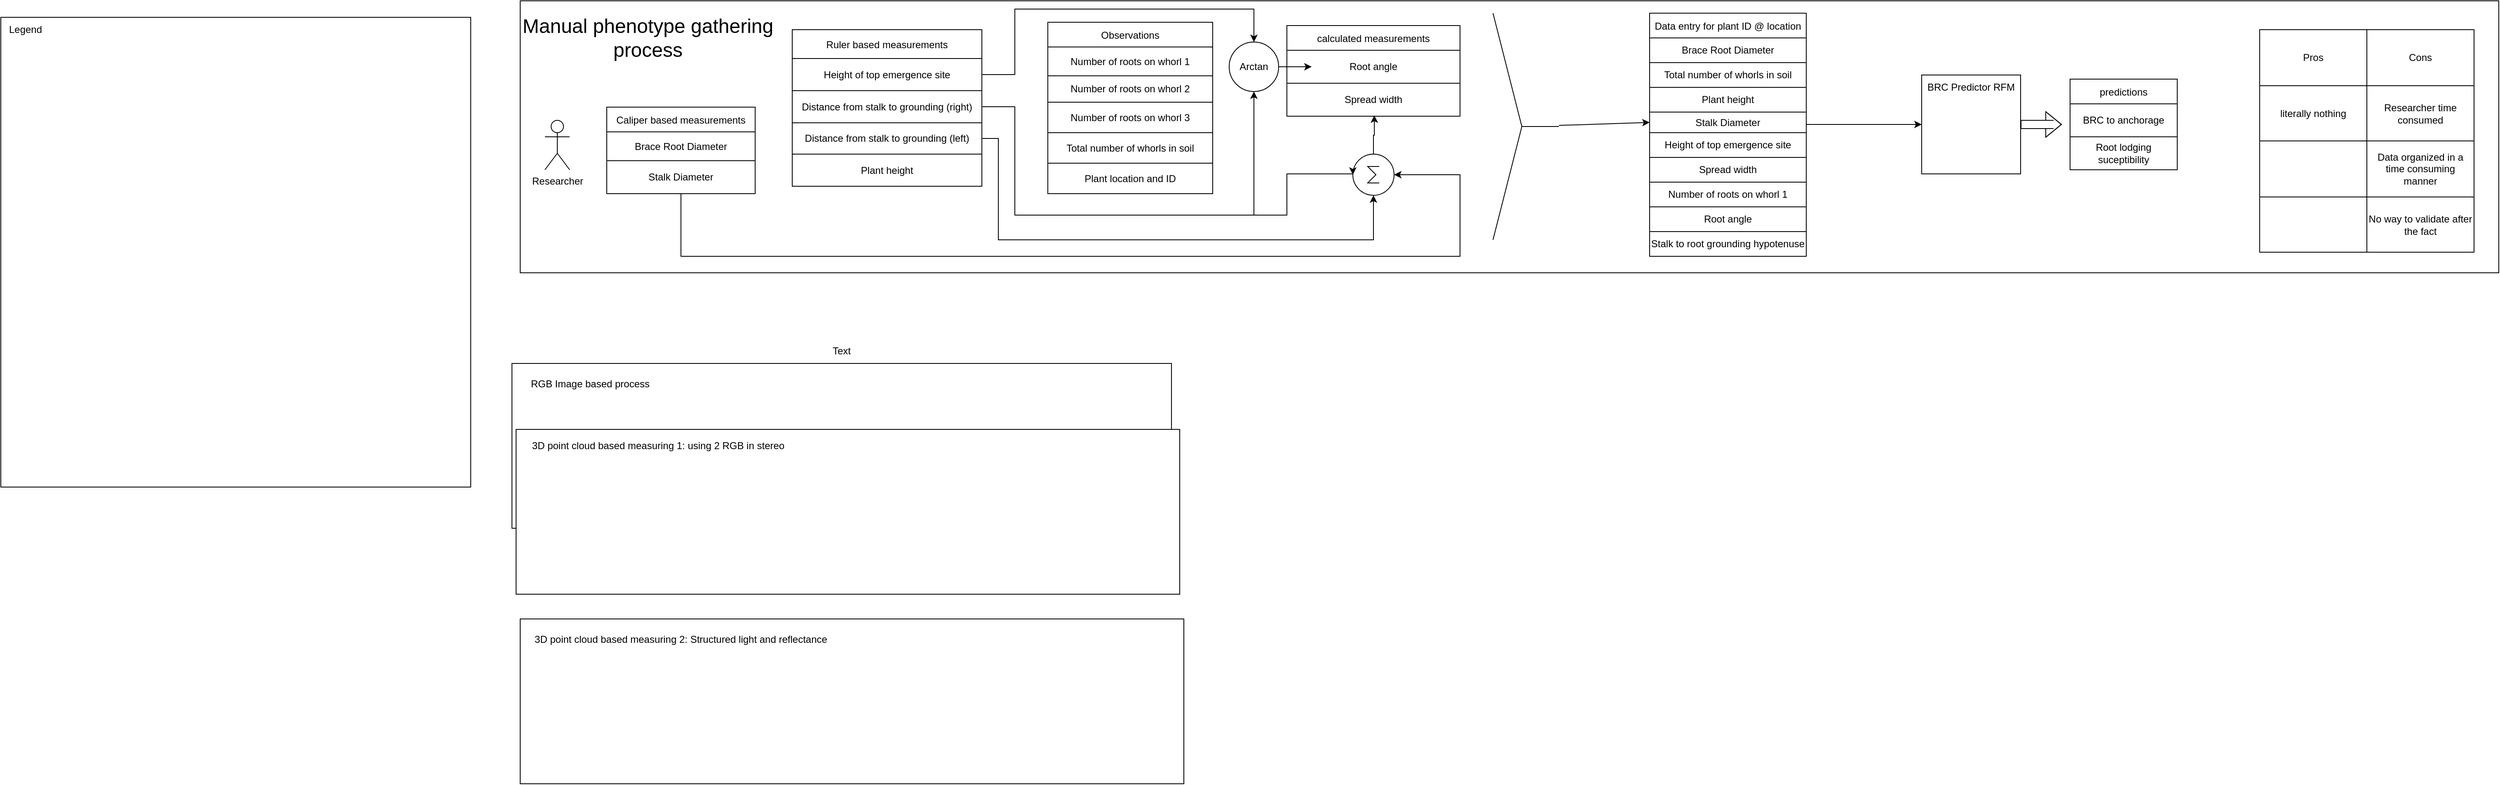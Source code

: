 <mxfile version="24.0.6" type="github">
  <diagram name="Page-1" id="mvfnpwllDPE0gOT_B_QV">
    <mxGraphModel dx="2088" dy="1761" grid="1" gridSize="10" guides="1" tooltips="1" connect="1" arrows="1" fold="1" page="1" pageScale="1" pageWidth="850" pageHeight="1100" math="0" shadow="0">
      <root>
        <mxCell id="0" />
        <mxCell id="1" parent="0" />
        <mxCell id="cMcd-og04TJ2gGtLo35--2" value="" style="rounded=0;whiteSpace=wrap;html=1;" vertex="1" parent="1">
          <mxGeometry x="30" y="-10" width="2400" height="330" as="geometry" />
        </mxCell>
        <mxCell id="cMcd-og04TJ2gGtLo35--3" value="Text" style="text;html=1;align=center;verticalAlign=middle;whiteSpace=wrap;rounded=0;" vertex="1" parent="1">
          <mxGeometry x="390" y="400" width="60" height="30" as="geometry" />
        </mxCell>
        <mxCell id="cMcd-og04TJ2gGtLo35--4" value="&lt;font style=&quot;font-size: 24px;&quot;&gt;Manual phenotype gathering process&lt;/font&gt;" style="text;html=1;align=center;verticalAlign=middle;whiteSpace=wrap;rounded=0;" vertex="1" parent="1">
          <mxGeometry x="30" y="20" width="310" height="30" as="geometry" />
        </mxCell>
        <mxCell id="cMcd-og04TJ2gGtLo35--5" value="" style="rounded=0;whiteSpace=wrap;html=1;" vertex="1" parent="1">
          <mxGeometry x="20" y="430" width="800" height="200" as="geometry" />
        </mxCell>
        <mxCell id="cMcd-og04TJ2gGtLo35--6" value="RGB Image based process" style="text;html=1;align=center;verticalAlign=middle;whiteSpace=wrap;rounded=0;" vertex="1" parent="1">
          <mxGeometry x="20" y="440" width="190" height="30" as="geometry" />
        </mxCell>
        <mxCell id="cMcd-og04TJ2gGtLo35--7" value="" style="rounded=0;whiteSpace=wrap;html=1;" vertex="1" parent="1">
          <mxGeometry x="25" y="510" width="805" height="200" as="geometry" />
        </mxCell>
        <mxCell id="cMcd-og04TJ2gGtLo35--8" value="3D point cloud based measuring 1: using 2 RGB in stereo " style="text;html=1;align=center;verticalAlign=middle;whiteSpace=wrap;rounded=0;" vertex="1" parent="1">
          <mxGeometry x="25" y="510" width="345" height="40" as="geometry" />
        </mxCell>
        <mxCell id="cMcd-og04TJ2gGtLo35--9" value="" style="rounded=0;whiteSpace=wrap;html=1;" vertex="1" parent="1">
          <mxGeometry x="30" y="740" width="805" height="200" as="geometry" />
        </mxCell>
        <mxCell id="cMcd-og04TJ2gGtLo35--10" value="" style="whiteSpace=wrap;html=1;aspect=fixed;" vertex="1" parent="1">
          <mxGeometry x="-600" y="10" width="570" height="570" as="geometry" />
        </mxCell>
        <mxCell id="cMcd-og04TJ2gGtLo35--11" value="Legend" style="text;html=1;align=center;verticalAlign=middle;whiteSpace=wrap;rounded=0;" vertex="1" parent="1">
          <mxGeometry x="-600" y="10" width="60" height="30" as="geometry" />
        </mxCell>
        <mxCell id="cMcd-og04TJ2gGtLo35--12" value="3D point cloud based measuring 2: Structured light and &lt;span&gt;&lt;span data-dobid=&quot;hdw&quot;&gt;reflectance&lt;/span&gt;&lt;/span&gt;" style="text;html=1;align=center;verticalAlign=middle;whiteSpace=wrap;rounded=0;" vertex="1" parent="1">
          <mxGeometry x="40" y="750" width="370" height="30" as="geometry" />
        </mxCell>
        <mxCell id="cMcd-og04TJ2gGtLo35--13" value="Researcher" style="shape=umlActor;verticalLabelPosition=bottom;verticalAlign=top;html=1;outlineConnect=0;" vertex="1" parent="1">
          <mxGeometry x="60" y="135" width="30" height="60" as="geometry" />
        </mxCell>
        <mxCell id="cMcd-og04TJ2gGtLo35--104" value="" style="edgeStyle=orthogonalEdgeStyle;rounded=0;orthogonalLoop=1;jettySize=auto;html=1;entryX=1;entryY=0.5;entryDx=0;entryDy=0;entryPerimeter=0;" edge="1" parent="1" source="cMcd-og04TJ2gGtLo35--67" target="cMcd-og04TJ2gGtLo35--101">
          <mxGeometry relative="1" as="geometry">
            <mxPoint x="395" y="172.5" as="targetPoint" />
            <Array as="points">
              <mxPoint x="225" y="300" />
              <mxPoint x="1170" y="300" />
              <mxPoint x="1170" y="201" />
            </Array>
          </mxGeometry>
        </mxCell>
        <mxCell id="cMcd-og04TJ2gGtLo35--67" value="Caliper based measurements" style="shape=table;startSize=30;container=1;collapsible=0;childLayout=tableLayout;" vertex="1" parent="1">
          <mxGeometry x="135" y="119" width="180" height="105" as="geometry" />
        </mxCell>
        <mxCell id="cMcd-og04TJ2gGtLo35--68" value="" style="shape=tableRow;horizontal=0;startSize=0;swimlaneHead=0;swimlaneBody=0;strokeColor=inherit;top=0;left=0;bottom=0;right=0;collapsible=0;dropTarget=0;fillColor=none;points=[[0,0.5],[1,0.5]];portConstraint=eastwest;" vertex="1" parent="cMcd-og04TJ2gGtLo35--67">
          <mxGeometry y="30" width="180" height="35" as="geometry" />
        </mxCell>
        <mxCell id="cMcd-og04TJ2gGtLo35--69" value="Brace Root Diameter" style="shape=partialRectangle;html=1;whiteSpace=wrap;connectable=0;strokeColor=inherit;overflow=hidden;fillColor=none;top=0;left=0;bottom=0;right=0;pointerEvents=1;" vertex="1" parent="cMcd-og04TJ2gGtLo35--68">
          <mxGeometry width="180" height="35" as="geometry">
            <mxRectangle width="180" height="35" as="alternateBounds" />
          </mxGeometry>
        </mxCell>
        <mxCell id="cMcd-og04TJ2gGtLo35--70" value="" style="shape=tableRow;horizontal=0;startSize=0;swimlaneHead=0;swimlaneBody=0;strokeColor=inherit;top=0;left=0;bottom=0;right=0;collapsible=0;dropTarget=0;fillColor=none;points=[[0,0.5],[1,0.5]];portConstraint=eastwest;" vertex="1" parent="cMcd-og04TJ2gGtLo35--67">
          <mxGeometry y="65" width="180" height="40" as="geometry" />
        </mxCell>
        <mxCell id="cMcd-og04TJ2gGtLo35--71" value="Stalk Diameter" style="shape=partialRectangle;html=1;whiteSpace=wrap;connectable=0;strokeColor=inherit;overflow=hidden;fillColor=none;top=0;left=0;bottom=0;right=0;pointerEvents=1;" vertex="1" parent="cMcd-og04TJ2gGtLo35--70">
          <mxGeometry width="180" height="40" as="geometry">
            <mxRectangle width="180" height="40" as="alternateBounds" />
          </mxGeometry>
        </mxCell>
        <mxCell id="cMcd-og04TJ2gGtLo35--72" value="Ruler based measurements" style="shape=table;startSize=35;container=1;collapsible=0;childLayout=tableLayout;" vertex="1" parent="1">
          <mxGeometry x="360" y="25" width="230" height="190" as="geometry" />
        </mxCell>
        <mxCell id="cMcd-og04TJ2gGtLo35--73" value="" style="shape=tableRow;horizontal=0;startSize=0;swimlaneHead=0;swimlaneBody=0;strokeColor=inherit;top=0;left=0;bottom=0;right=0;collapsible=0;dropTarget=0;fillColor=none;points=[[0,0.5],[1,0.5]];portConstraint=eastwest;" vertex="1" parent="cMcd-og04TJ2gGtLo35--72">
          <mxGeometry y="35" width="230" height="39" as="geometry" />
        </mxCell>
        <mxCell id="cMcd-og04TJ2gGtLo35--74" value="Height of top emergence site" style="shape=partialRectangle;html=1;whiteSpace=wrap;connectable=0;strokeColor=inherit;overflow=hidden;fillColor=none;top=0;left=0;bottom=0;right=0;pointerEvents=1;" vertex="1" parent="cMcd-og04TJ2gGtLo35--73">
          <mxGeometry width="230" height="39" as="geometry">
            <mxRectangle width="230" height="39" as="alternateBounds" />
          </mxGeometry>
        </mxCell>
        <mxCell id="cMcd-og04TJ2gGtLo35--75" value="" style="shape=tableRow;horizontal=0;startSize=0;swimlaneHead=0;swimlaneBody=0;strokeColor=inherit;top=0;left=0;bottom=0;right=0;collapsible=0;dropTarget=0;fillColor=none;points=[[0,0.5],[1,0.5]];portConstraint=eastwest;" vertex="1" parent="cMcd-og04TJ2gGtLo35--72">
          <mxGeometry y="74" width="230" height="39" as="geometry" />
        </mxCell>
        <mxCell id="cMcd-og04TJ2gGtLo35--76" value="&lt;div&gt;Distance from stalk to grounding (right)&lt;/div&gt;" style="shape=partialRectangle;html=1;whiteSpace=wrap;connectable=0;strokeColor=inherit;overflow=hidden;fillColor=none;top=0;left=0;bottom=0;right=0;pointerEvents=1;" vertex="1" parent="cMcd-og04TJ2gGtLo35--75">
          <mxGeometry width="230" height="39" as="geometry">
            <mxRectangle width="230" height="39" as="alternateBounds" />
          </mxGeometry>
        </mxCell>
        <mxCell id="cMcd-og04TJ2gGtLo35--77" value="" style="shape=tableRow;horizontal=0;startSize=0;swimlaneHead=0;swimlaneBody=0;strokeColor=inherit;top=0;left=0;bottom=0;right=0;collapsible=0;dropTarget=0;fillColor=none;points=[[0,0.5],[1,0.5]];portConstraint=eastwest;" vertex="1" parent="cMcd-og04TJ2gGtLo35--72">
          <mxGeometry y="113" width="230" height="38" as="geometry" />
        </mxCell>
        <mxCell id="cMcd-og04TJ2gGtLo35--78" value="Distance from stalk to grounding (left)" style="shape=partialRectangle;html=1;whiteSpace=wrap;connectable=0;strokeColor=inherit;overflow=hidden;fillColor=none;top=0;left=0;bottom=0;right=0;pointerEvents=1;" vertex="1" parent="cMcd-og04TJ2gGtLo35--77">
          <mxGeometry width="230" height="38" as="geometry">
            <mxRectangle width="230" height="38" as="alternateBounds" />
          </mxGeometry>
        </mxCell>
        <mxCell id="cMcd-og04TJ2gGtLo35--79" value="" style="shape=tableRow;horizontal=0;startSize=0;swimlaneHead=0;swimlaneBody=0;strokeColor=inherit;top=0;left=0;bottom=0;right=0;collapsible=0;dropTarget=0;fillColor=none;points=[[0,0.5],[1,0.5]];portConstraint=eastwest;" vertex="1" parent="cMcd-og04TJ2gGtLo35--72">
          <mxGeometry y="151" width="230" height="39" as="geometry" />
        </mxCell>
        <mxCell id="cMcd-og04TJ2gGtLo35--80" value="Plant height" style="shape=partialRectangle;html=1;whiteSpace=wrap;connectable=0;strokeColor=inherit;overflow=hidden;fillColor=none;top=0;left=0;bottom=0;right=0;pointerEvents=1;" vertex="1" parent="cMcd-og04TJ2gGtLo35--79">
          <mxGeometry width="230" height="39" as="geometry">
            <mxRectangle width="230" height="39" as="alternateBounds" />
          </mxGeometry>
        </mxCell>
        <mxCell id="cMcd-og04TJ2gGtLo35--81" value="Observations" style="shape=table;startSize=30;container=1;collapsible=0;childLayout=tableLayout;" vertex="1" parent="1">
          <mxGeometry x="670" y="16" width="200" height="208" as="geometry" />
        </mxCell>
        <mxCell id="cMcd-og04TJ2gGtLo35--82" value="" style="shape=tableRow;horizontal=0;startSize=0;swimlaneHead=0;swimlaneBody=0;strokeColor=inherit;top=0;left=0;bottom=0;right=0;collapsible=0;dropTarget=0;fillColor=none;points=[[0,0.5],[1,0.5]];portConstraint=eastwest;" vertex="1" parent="cMcd-og04TJ2gGtLo35--81">
          <mxGeometry y="30" width="200" height="35" as="geometry" />
        </mxCell>
        <mxCell id="cMcd-og04TJ2gGtLo35--83" value="Number of roots on whorl 1" style="shape=partialRectangle;html=1;whiteSpace=wrap;connectable=0;strokeColor=inherit;overflow=hidden;fillColor=none;top=0;left=0;bottom=0;right=0;pointerEvents=1;" vertex="1" parent="cMcd-og04TJ2gGtLo35--82">
          <mxGeometry width="200" height="35" as="geometry">
            <mxRectangle width="200" height="35" as="alternateBounds" />
          </mxGeometry>
        </mxCell>
        <mxCell id="cMcd-og04TJ2gGtLo35--84" value="" style="shape=tableRow;horizontal=0;startSize=0;swimlaneHead=0;swimlaneBody=0;strokeColor=inherit;top=0;left=0;bottom=0;right=0;collapsible=0;dropTarget=0;fillColor=none;points=[[0,0.5],[1,0.5]];portConstraint=eastwest;" vertex="1" parent="cMcd-og04TJ2gGtLo35--81">
          <mxGeometry y="65" width="200" height="32" as="geometry" />
        </mxCell>
        <mxCell id="cMcd-og04TJ2gGtLo35--85" value="Number of roots on whorl 2" style="shape=partialRectangle;html=1;whiteSpace=wrap;connectable=0;strokeColor=inherit;overflow=hidden;fillColor=none;top=0;left=0;bottom=0;right=0;pointerEvents=1;" vertex="1" parent="cMcd-og04TJ2gGtLo35--84">
          <mxGeometry width="200" height="32" as="geometry">
            <mxRectangle width="200" height="32" as="alternateBounds" />
          </mxGeometry>
        </mxCell>
        <mxCell id="cMcd-og04TJ2gGtLo35--86" value="" style="shape=tableRow;horizontal=0;startSize=0;swimlaneHead=0;swimlaneBody=0;strokeColor=inherit;top=0;left=0;bottom=0;right=0;collapsible=0;dropTarget=0;fillColor=none;points=[[0,0.5],[1,0.5]];portConstraint=eastwest;" vertex="1" parent="cMcd-og04TJ2gGtLo35--81">
          <mxGeometry y="97" width="200" height="37" as="geometry" />
        </mxCell>
        <mxCell id="cMcd-og04TJ2gGtLo35--87" value="Number of roots on whorl 3" style="shape=partialRectangle;html=1;whiteSpace=wrap;connectable=0;strokeColor=inherit;overflow=hidden;fillColor=none;top=0;left=0;bottom=0;right=0;pointerEvents=1;" vertex="1" parent="cMcd-og04TJ2gGtLo35--86">
          <mxGeometry width="200" height="37" as="geometry">
            <mxRectangle width="200" height="37" as="alternateBounds" />
          </mxGeometry>
        </mxCell>
        <mxCell id="cMcd-og04TJ2gGtLo35--102" value="" style="shape=singleArrow;whiteSpace=wrap;html=1;arrowWidth=0.4;arrowSize=0.4;startSize=30;" vertex="1" parent="cMcd-og04TJ2gGtLo35--86">
          <mxGeometry x="200" width="NaN" height="37" as="geometry">
            <mxRectangle width="NaN" height="37" as="alternateBounds" />
          </mxGeometry>
        </mxCell>
        <mxCell id="cMcd-og04TJ2gGtLo35--91" style="shape=tableRow;horizontal=0;startSize=0;swimlaneHead=0;swimlaneBody=0;strokeColor=inherit;top=0;left=0;bottom=0;right=0;collapsible=0;dropTarget=0;fillColor=none;points=[[0,0.5],[1,0.5]];portConstraint=eastwest;" vertex="1" parent="cMcd-og04TJ2gGtLo35--81">
          <mxGeometry y="134" width="200" height="37" as="geometry" />
        </mxCell>
        <mxCell id="cMcd-og04TJ2gGtLo35--92" value="Total number of whorls in soil" style="shape=partialRectangle;html=1;whiteSpace=wrap;connectable=0;strokeColor=inherit;overflow=hidden;fillColor=none;top=0;left=0;bottom=0;right=0;pointerEvents=1;" vertex="1" parent="cMcd-og04TJ2gGtLo35--91">
          <mxGeometry width="200" height="37" as="geometry">
            <mxRectangle width="200" height="37" as="alternateBounds" />
          </mxGeometry>
        </mxCell>
        <mxCell id="cMcd-og04TJ2gGtLo35--98" style="shape=tableRow;horizontal=0;startSize=0;swimlaneHead=0;swimlaneBody=0;strokeColor=inherit;top=0;left=0;bottom=0;right=0;collapsible=0;dropTarget=0;fillColor=none;points=[[0,0.5],[1,0.5]];portConstraint=eastwest;" vertex="1" parent="cMcd-og04TJ2gGtLo35--81">
          <mxGeometry y="171" width="200" height="37" as="geometry" />
        </mxCell>
        <mxCell id="cMcd-og04TJ2gGtLo35--99" value="Plant location and ID" style="shape=partialRectangle;html=1;whiteSpace=wrap;connectable=0;strokeColor=inherit;overflow=hidden;fillColor=none;top=0;left=0;bottom=0;right=0;pointerEvents=1;" vertex="1" parent="cMcd-og04TJ2gGtLo35--98">
          <mxGeometry width="200" height="37" as="geometry">
            <mxRectangle width="200" height="37" as="alternateBounds" />
          </mxGeometry>
        </mxCell>
        <mxCell id="cMcd-og04TJ2gGtLo35--93" value="calculated measurements" style="shape=table;startSize=30;container=1;collapsible=0;childLayout=tableLayout;" vertex="1" parent="1">
          <mxGeometry x="960" y="20" width="210" height="110" as="geometry" />
        </mxCell>
        <mxCell id="cMcd-og04TJ2gGtLo35--94" value="" style="shape=tableRow;horizontal=0;startSize=0;swimlaneHead=0;swimlaneBody=0;strokeColor=inherit;top=0;left=0;bottom=0;right=0;collapsible=0;dropTarget=0;fillColor=none;points=[[0,0.5],[1,0.5]];portConstraint=eastwest;" vertex="1" parent="cMcd-og04TJ2gGtLo35--93">
          <mxGeometry y="30" width="210" height="40" as="geometry" />
        </mxCell>
        <mxCell id="cMcd-og04TJ2gGtLo35--95" value="Root angle " style="shape=partialRectangle;html=1;whiteSpace=wrap;connectable=0;strokeColor=inherit;overflow=hidden;fillColor=none;top=0;left=0;bottom=0;right=0;pointerEvents=1;" vertex="1" parent="cMcd-og04TJ2gGtLo35--94">
          <mxGeometry width="210" height="40" as="geometry">
            <mxRectangle width="210" height="40" as="alternateBounds" />
          </mxGeometry>
        </mxCell>
        <mxCell id="cMcd-og04TJ2gGtLo35--96" value="" style="shape=tableRow;horizontal=0;startSize=0;swimlaneHead=0;swimlaneBody=0;strokeColor=inherit;top=0;left=0;bottom=0;right=0;collapsible=0;dropTarget=0;fillColor=none;points=[[0,0.5],[1,0.5]];portConstraint=eastwest;" vertex="1" parent="cMcd-og04TJ2gGtLo35--93">
          <mxGeometry y="70" width="210" height="40" as="geometry" />
        </mxCell>
        <mxCell id="cMcd-og04TJ2gGtLo35--97" value="Spread width" style="shape=partialRectangle;html=1;whiteSpace=wrap;connectable=0;strokeColor=inherit;overflow=hidden;fillColor=none;top=0;left=0;bottom=0;right=0;pointerEvents=1;" vertex="1" parent="cMcd-og04TJ2gGtLo35--96">
          <mxGeometry width="210" height="40" as="geometry">
            <mxRectangle width="210" height="40" as="alternateBounds" />
          </mxGeometry>
        </mxCell>
        <mxCell id="cMcd-og04TJ2gGtLo35--108" value="" style="edgeStyle=orthogonalEdgeStyle;rounded=0;orthogonalLoop=1;jettySize=auto;html=1;entryX=0.505;entryY=0.975;entryDx=0;entryDy=0;entryPerimeter=0;" edge="1" parent="1" source="cMcd-og04TJ2gGtLo35--101" target="cMcd-og04TJ2gGtLo35--96">
          <mxGeometry relative="1" as="geometry">
            <mxPoint x="1065" y="95" as="targetPoint" />
          </mxGeometry>
        </mxCell>
        <mxCell id="cMcd-og04TJ2gGtLo35--101" value="" style="verticalLabelPosition=bottom;shadow=0;dashed=0;align=center;html=1;verticalAlign=top;shape=mxgraph.electrical.abstract.sum;" vertex="1" parent="1">
          <mxGeometry x="1040" y="176" width="50" height="50" as="geometry" />
        </mxCell>
        <mxCell id="cMcd-og04TJ2gGtLo35--106" value="" style="edgeStyle=orthogonalEdgeStyle;rounded=0;orthogonalLoop=1;jettySize=auto;html=1;entryX=0;entryY=0.5;entryDx=0;entryDy=0;entryPerimeter=0;" edge="1" parent="1" source="cMcd-og04TJ2gGtLo35--75" target="cMcd-og04TJ2gGtLo35--101">
          <mxGeometry relative="1" as="geometry">
            <mxPoint x="670" y="118.5" as="targetPoint" />
            <Array as="points">
              <mxPoint x="630" y="119" />
              <mxPoint x="630" y="250" />
              <mxPoint x="960" y="250" />
              <mxPoint x="960" y="200" />
            </Array>
          </mxGeometry>
        </mxCell>
        <mxCell id="cMcd-og04TJ2gGtLo35--107" value="" style="edgeStyle=orthogonalEdgeStyle;rounded=0;orthogonalLoop=1;jettySize=auto;html=1;entryX=0.5;entryY=1;entryDx=0;entryDy=0;entryPerimeter=0;" edge="1" parent="1" source="cMcd-og04TJ2gGtLo35--77" target="cMcd-og04TJ2gGtLo35--101">
          <mxGeometry relative="1" as="geometry">
            <mxPoint x="670" y="157" as="targetPoint" />
            <Array as="points">
              <mxPoint x="610" y="157" />
              <mxPoint x="610" y="280" />
              <mxPoint x="1065" y="280" />
            </Array>
          </mxGeometry>
        </mxCell>
        <mxCell id="cMcd-og04TJ2gGtLo35--113" value="" style="edgeStyle=none;rounded=0;orthogonalLoop=1;jettySize=auto;html=1;entryX=0.5;entryY=1;entryDx=0;entryDy=0;" edge="1" parent="1" target="cMcd-og04TJ2gGtLo35--109">
          <mxGeometry relative="1" as="geometry">
            <mxPoint x="920" y="180" as="targetPoint" />
            <mxPoint x="920" y="250" as="sourcePoint" />
          </mxGeometry>
        </mxCell>
        <mxCell id="cMcd-og04TJ2gGtLo35--114" value="" style="edgeStyle=none;rounded=0;orthogonalLoop=1;jettySize=auto;html=1;" edge="1" parent="1" source="cMcd-og04TJ2gGtLo35--109">
          <mxGeometry relative="1" as="geometry">
            <mxPoint x="990" y="70" as="targetPoint" />
          </mxGeometry>
        </mxCell>
        <mxCell id="cMcd-og04TJ2gGtLo35--109" value="Arctan" style="ellipse;whiteSpace=wrap;html=1;aspect=fixed;" vertex="1" parent="1">
          <mxGeometry x="890" y="40" width="60" height="60" as="geometry" />
        </mxCell>
        <mxCell id="cMcd-og04TJ2gGtLo35--110" value="" style="edgeStyle=orthogonalEdgeStyle;rounded=0;orthogonalLoop=1;jettySize=auto;html=1;entryX=0.5;entryY=0;entryDx=0;entryDy=0;" edge="1" parent="1" source="cMcd-og04TJ2gGtLo35--73" target="cMcd-og04TJ2gGtLo35--109">
          <mxGeometry relative="1" as="geometry">
            <mxPoint x="670" y="79.5" as="targetPoint" />
            <Array as="points">
              <mxPoint x="630" y="80" />
              <mxPoint x="630" />
              <mxPoint x="920" />
            </Array>
          </mxGeometry>
        </mxCell>
        <mxCell id="cMcd-og04TJ2gGtLo35--185" value="" style="edgeStyle=none;rounded=0;orthogonalLoop=1;jettySize=auto;html=1;entryX=0;entryY=0.5;entryDx=0;entryDy=0;" edge="1" parent="1" target="cMcd-og04TJ2gGtLo35--162">
          <mxGeometry relative="1" as="geometry">
            <mxPoint x="1750" y="137.126" as="targetPoint" />
            <mxPoint x="1590" y="140" as="sourcePoint" />
          </mxGeometry>
        </mxCell>
        <mxCell id="cMcd-og04TJ2gGtLo35--162" value="" style="rounded=0;whiteSpace=wrap;html=1;movable=1;resizable=1;rotatable=1;deletable=1;editable=1;locked=0;connectable=1;" vertex="1" parent="1">
          <mxGeometry x="1730" y="80" width="120" height="120" as="geometry" />
        </mxCell>
        <mxCell id="cMcd-og04TJ2gGtLo35--159" value="" style="shape=image;html=1;verticalAlign=top;verticalLabelPosition=bottom;labelBackgroundColor=#ffffff;imageAspect=0;aspect=fixed;image=https://cdn1.iconfinder.com/data/icons/filled-line-christmas-icons/75/_tree-128.png;movable=1;resizable=1;rotatable=1;deletable=1;editable=1;locked=0;connectable=1;" vertex="1" parent="1">
          <mxGeometry x="1735" y="130" width="50" height="50" as="geometry" />
        </mxCell>
        <mxCell id="cMcd-og04TJ2gGtLo35--160" value="" style="shape=image;html=1;verticalAlign=top;verticalLabelPosition=bottom;labelBackgroundColor=#ffffff;imageAspect=0;aspect=fixed;image=https://cdn1.iconfinder.com/data/icons/filled-line-christmas-icons/75/_tree-128.png;movable=1;resizable=1;rotatable=1;deletable=1;editable=1;locked=0;connectable=1;" vertex="1" parent="1">
          <mxGeometry x="1765" y="130" width="50" height="50" as="geometry" />
        </mxCell>
        <mxCell id="cMcd-og04TJ2gGtLo35--161" value="" style="shape=image;html=1;verticalAlign=top;verticalLabelPosition=bottom;labelBackgroundColor=#ffffff;imageAspect=0;aspect=fixed;image=https://cdn1.iconfinder.com/data/icons/filled-line-christmas-icons/75/_tree-128.png;movable=1;resizable=1;rotatable=1;deletable=1;editable=1;locked=0;connectable=1;" vertex="1" parent="1">
          <mxGeometry x="1795" y="130" width="50" height="50" as="geometry" />
        </mxCell>
        <mxCell id="cMcd-og04TJ2gGtLo35--163" value="BRC Predictor RFM" style="text;html=1;align=center;verticalAlign=middle;whiteSpace=wrap;rounded=0;movable=1;resizable=1;rotatable=1;deletable=1;editable=1;locked=0;connectable=1;" vertex="1" parent="1">
          <mxGeometry x="1735" y="80" width="110" height="30" as="geometry" />
        </mxCell>
        <mxCell id="cMcd-og04TJ2gGtLo35--165" value="" style="edgeStyle=none;rounded=0;orthogonalLoop=1;jettySize=auto;html=1;entryX=0;entryY=0.5;entryDx=0;entryDy=0;" edge="1" parent="1" source="cMcd-og04TJ2gGtLo35--164" target="cMcd-og04TJ2gGtLo35--173">
          <mxGeometry relative="1" as="geometry">
            <mxPoint x="1390" y="155" as="targetPoint" />
          </mxGeometry>
        </mxCell>
        <mxCell id="cMcd-og04TJ2gGtLo35--164" value="" style="verticalLabelPosition=bottom;outlineConnect=0;align=center;dashed=0;html=1;verticalAlign=top;shape=mxgraph.pid.misc.funnel;pointerEvents=1;direction=north;" vertex="1" parent="1">
          <mxGeometry x="1210" y="5" width="80" height="275" as="geometry" />
        </mxCell>
        <mxCell id="cMcd-og04TJ2gGtLo35--166" value="Data entry for plant ID @ location" style="shape=table;startSize=30;container=1;collapsible=0;childLayout=tableLayout;" vertex="1" parent="1">
          <mxGeometry x="1400" y="5" width="190" height="295" as="geometry" />
        </mxCell>
        <mxCell id="cMcd-og04TJ2gGtLo35--167" value="" style="shape=tableRow;horizontal=0;startSize=0;swimlaneHead=0;swimlaneBody=0;strokeColor=inherit;top=0;left=0;bottom=0;right=0;collapsible=0;dropTarget=0;fillColor=none;points=[[0,0.5],[1,0.5]];portConstraint=eastwest;" vertex="1" parent="cMcd-og04TJ2gGtLo35--166">
          <mxGeometry y="30" width="190" height="30" as="geometry" />
        </mxCell>
        <mxCell id="cMcd-og04TJ2gGtLo35--168" value="Brace Root Diameter" style="shape=partialRectangle;html=1;whiteSpace=wrap;connectable=0;strokeColor=inherit;overflow=hidden;fillColor=none;top=0;left=0;bottom=0;right=0;pointerEvents=1;" vertex="1" parent="cMcd-og04TJ2gGtLo35--167">
          <mxGeometry width="190" height="30" as="geometry">
            <mxRectangle width="190" height="30" as="alternateBounds" />
          </mxGeometry>
        </mxCell>
        <mxCell id="cMcd-og04TJ2gGtLo35--169" value="" style="shape=tableRow;horizontal=0;startSize=0;swimlaneHead=0;swimlaneBody=0;strokeColor=inherit;top=0;left=0;bottom=0;right=0;collapsible=0;dropTarget=0;fillColor=none;points=[[0,0.5],[1,0.5]];portConstraint=eastwest;" vertex="1" parent="cMcd-og04TJ2gGtLo35--166">
          <mxGeometry y="60" width="190" height="30" as="geometry" />
        </mxCell>
        <mxCell id="cMcd-og04TJ2gGtLo35--170" value="Total number of whorls in soil" style="shape=partialRectangle;html=1;whiteSpace=wrap;connectable=0;strokeColor=inherit;overflow=hidden;fillColor=none;top=0;left=0;bottom=0;right=0;pointerEvents=1;" vertex="1" parent="cMcd-og04TJ2gGtLo35--169">
          <mxGeometry width="190" height="30" as="geometry">
            <mxRectangle width="190" height="30" as="alternateBounds" />
          </mxGeometry>
        </mxCell>
        <mxCell id="cMcd-og04TJ2gGtLo35--171" value="" style="shape=tableRow;horizontal=0;startSize=0;swimlaneHead=0;swimlaneBody=0;strokeColor=inherit;top=0;left=0;bottom=0;right=0;collapsible=0;dropTarget=0;fillColor=none;points=[[0,0.5],[1,0.5]];portConstraint=eastwest;" vertex="1" parent="cMcd-og04TJ2gGtLo35--166">
          <mxGeometry y="90" width="190" height="30" as="geometry" />
        </mxCell>
        <mxCell id="cMcd-og04TJ2gGtLo35--172" value="Plant height" style="shape=partialRectangle;html=1;whiteSpace=wrap;connectable=0;strokeColor=inherit;overflow=hidden;fillColor=none;top=0;left=0;bottom=0;right=0;pointerEvents=1;" vertex="1" parent="cMcd-og04TJ2gGtLo35--171">
          <mxGeometry width="190" height="30" as="geometry">
            <mxRectangle width="190" height="30" as="alternateBounds" />
          </mxGeometry>
        </mxCell>
        <mxCell id="cMcd-og04TJ2gGtLo35--173" value="" style="shape=tableRow;horizontal=0;startSize=0;swimlaneHead=0;swimlaneBody=0;strokeColor=inherit;top=0;left=0;bottom=0;right=0;collapsible=0;dropTarget=0;fillColor=none;points=[[0,0.5],[1,0.5]];portConstraint=eastwest;" vertex="1" parent="cMcd-og04TJ2gGtLo35--166">
          <mxGeometry y="120" width="190" height="25" as="geometry" />
        </mxCell>
        <mxCell id="cMcd-og04TJ2gGtLo35--174" value="Stalk Diameter" style="shape=partialRectangle;html=1;whiteSpace=wrap;connectable=0;strokeColor=inherit;overflow=hidden;fillColor=none;top=0;left=0;bottom=0;right=0;pointerEvents=1;" vertex="1" parent="cMcd-og04TJ2gGtLo35--173">
          <mxGeometry width="190" height="25" as="geometry">
            <mxRectangle width="190" height="25" as="alternateBounds" />
          </mxGeometry>
        </mxCell>
        <mxCell id="cMcd-og04TJ2gGtLo35--175" value="" style="shape=tableRow;horizontal=0;startSize=0;swimlaneHead=0;swimlaneBody=0;strokeColor=inherit;top=0;left=0;bottom=0;right=0;collapsible=0;dropTarget=0;fillColor=none;points=[[0,0.5],[1,0.5]];portConstraint=eastwest;" vertex="1" parent="cMcd-og04TJ2gGtLo35--166">
          <mxGeometry y="145" width="190" height="30" as="geometry" />
        </mxCell>
        <mxCell id="cMcd-og04TJ2gGtLo35--176" value="Height of top emergence site" style="shape=partialRectangle;html=1;whiteSpace=wrap;connectable=0;strokeColor=inherit;overflow=hidden;fillColor=none;top=0;left=0;bottom=0;right=0;pointerEvents=1;" vertex="1" parent="cMcd-og04TJ2gGtLo35--175">
          <mxGeometry width="190" height="30" as="geometry">
            <mxRectangle width="190" height="30" as="alternateBounds" />
          </mxGeometry>
        </mxCell>
        <mxCell id="cMcd-og04TJ2gGtLo35--177" value="" style="shape=tableRow;horizontal=0;startSize=0;swimlaneHead=0;swimlaneBody=0;strokeColor=inherit;top=0;left=0;bottom=0;right=0;collapsible=0;dropTarget=0;fillColor=none;points=[[0,0.5],[1,0.5]];portConstraint=eastwest;" vertex="1" parent="cMcd-og04TJ2gGtLo35--166">
          <mxGeometry y="175" width="190" height="30" as="geometry" />
        </mxCell>
        <mxCell id="cMcd-og04TJ2gGtLo35--178" value="Spread width" style="shape=partialRectangle;html=1;whiteSpace=wrap;connectable=0;strokeColor=inherit;overflow=hidden;fillColor=none;top=0;left=0;bottom=0;right=0;pointerEvents=1;" vertex="1" parent="cMcd-og04TJ2gGtLo35--177">
          <mxGeometry width="190" height="30" as="geometry">
            <mxRectangle width="190" height="30" as="alternateBounds" />
          </mxGeometry>
        </mxCell>
        <mxCell id="cMcd-og04TJ2gGtLo35--179" value="" style="shape=tableRow;horizontal=0;startSize=0;swimlaneHead=0;swimlaneBody=0;strokeColor=inherit;top=0;left=0;bottom=0;right=0;collapsible=0;dropTarget=0;fillColor=none;points=[[0,0.5],[1,0.5]];portConstraint=eastwest;" vertex="1" parent="cMcd-og04TJ2gGtLo35--166">
          <mxGeometry y="205" width="190" height="30" as="geometry" />
        </mxCell>
        <mxCell id="cMcd-og04TJ2gGtLo35--180" value="Number of roots on whorl 1" style="shape=partialRectangle;html=1;whiteSpace=wrap;connectable=0;strokeColor=inherit;overflow=hidden;fillColor=none;top=0;left=0;bottom=0;right=0;pointerEvents=1;" vertex="1" parent="cMcd-og04TJ2gGtLo35--179">
          <mxGeometry width="190" height="30" as="geometry">
            <mxRectangle width="190" height="30" as="alternateBounds" />
          </mxGeometry>
        </mxCell>
        <mxCell id="cMcd-og04TJ2gGtLo35--181" value="" style="shape=tableRow;horizontal=0;startSize=0;swimlaneHead=0;swimlaneBody=0;strokeColor=inherit;top=0;left=0;bottom=0;right=0;collapsible=0;dropTarget=0;fillColor=none;points=[[0,0.5],[1,0.5]];portConstraint=eastwest;" vertex="1" parent="cMcd-og04TJ2gGtLo35--166">
          <mxGeometry y="235" width="190" height="30" as="geometry" />
        </mxCell>
        <mxCell id="cMcd-og04TJ2gGtLo35--182" value="Root angle " style="shape=partialRectangle;html=1;whiteSpace=wrap;connectable=0;strokeColor=inherit;overflow=hidden;fillColor=none;top=0;left=0;bottom=0;right=0;pointerEvents=1;" vertex="1" parent="cMcd-og04TJ2gGtLo35--181">
          <mxGeometry width="190" height="30" as="geometry">
            <mxRectangle width="190" height="30" as="alternateBounds" />
          </mxGeometry>
        </mxCell>
        <mxCell id="cMcd-og04TJ2gGtLo35--183" value="" style="shape=tableRow;horizontal=0;startSize=0;swimlaneHead=0;swimlaneBody=0;strokeColor=inherit;top=0;left=0;bottom=0;right=0;collapsible=0;dropTarget=0;fillColor=none;points=[[0,0.5],[1,0.5]];portConstraint=eastwest;" vertex="1" parent="cMcd-og04TJ2gGtLo35--166">
          <mxGeometry y="265" width="190" height="30" as="geometry" />
        </mxCell>
        <mxCell id="cMcd-og04TJ2gGtLo35--184" value="Stalk to root grounding hypotenuse" style="shape=partialRectangle;html=1;whiteSpace=wrap;connectable=0;strokeColor=inherit;overflow=hidden;fillColor=none;top=0;left=0;bottom=0;right=0;pointerEvents=1;" vertex="1" parent="cMcd-og04TJ2gGtLo35--183">
          <mxGeometry width="190" height="30" as="geometry">
            <mxRectangle width="190" height="30" as="alternateBounds" />
          </mxGeometry>
        </mxCell>
        <mxCell id="cMcd-og04TJ2gGtLo35--186" value="" style="shape=flexArrow;endArrow=classic;html=1;rounded=0;exitX=1;exitY=0.5;exitDx=0;exitDy=0;" edge="1" parent="1" source="cMcd-og04TJ2gGtLo35--162">
          <mxGeometry width="50" height="50" relative="1" as="geometry">
            <mxPoint x="1450" y="260" as="sourcePoint" />
            <mxPoint x="1900" y="140" as="targetPoint" />
            <Array as="points">
              <mxPoint x="1890" y="140" />
            </Array>
          </mxGeometry>
        </mxCell>
        <mxCell id="cMcd-og04TJ2gGtLo35--187" value="predictions" style="shape=table;startSize=30;container=1;collapsible=0;childLayout=tableLayout;" vertex="1" parent="1">
          <mxGeometry x="1910" y="85" width="130" height="110" as="geometry" />
        </mxCell>
        <mxCell id="cMcd-og04TJ2gGtLo35--188" value="" style="shape=tableRow;horizontal=0;startSize=0;swimlaneHead=0;swimlaneBody=0;strokeColor=inherit;top=0;left=0;bottom=0;right=0;collapsible=0;dropTarget=0;fillColor=none;points=[[0,0.5],[1,0.5]];portConstraint=eastwest;" vertex="1" parent="cMcd-og04TJ2gGtLo35--187">
          <mxGeometry y="30" width="130" height="40" as="geometry" />
        </mxCell>
        <mxCell id="cMcd-og04TJ2gGtLo35--189" value="BRC to anchorage" style="shape=partialRectangle;html=1;whiteSpace=wrap;connectable=0;strokeColor=inherit;overflow=hidden;fillColor=none;top=0;left=0;bottom=0;right=0;pointerEvents=1;" vertex="1" parent="cMcd-og04TJ2gGtLo35--188">
          <mxGeometry width="130" height="40" as="geometry">
            <mxRectangle width="130" height="40" as="alternateBounds" />
          </mxGeometry>
        </mxCell>
        <mxCell id="cMcd-og04TJ2gGtLo35--190" value="" style="shape=tableRow;horizontal=0;startSize=0;swimlaneHead=0;swimlaneBody=0;strokeColor=inherit;top=0;left=0;bottom=0;right=0;collapsible=0;dropTarget=0;fillColor=none;points=[[0,0.5],[1,0.5]];portConstraint=eastwest;" vertex="1" parent="cMcd-og04TJ2gGtLo35--187">
          <mxGeometry y="70" width="130" height="40" as="geometry" />
        </mxCell>
        <mxCell id="cMcd-og04TJ2gGtLo35--191" value="&lt;div&gt;Root lodging suceptibility&lt;/div&gt;" style="shape=partialRectangle;html=1;whiteSpace=wrap;connectable=0;strokeColor=inherit;overflow=hidden;fillColor=none;top=0;left=0;bottom=0;right=0;pointerEvents=1;" vertex="1" parent="cMcd-og04TJ2gGtLo35--190">
          <mxGeometry width="130" height="40" as="geometry">
            <mxRectangle width="130" height="40" as="alternateBounds" />
          </mxGeometry>
        </mxCell>
        <mxCell id="cMcd-og04TJ2gGtLo35--214" value="" style="shape=table;startSize=0;container=1;collapsible=0;childLayout=tableLayout;" vertex="1" parent="1">
          <mxGeometry x="2140" y="25" width="260" height="270" as="geometry" />
        </mxCell>
        <mxCell id="cMcd-og04TJ2gGtLo35--215" value="" style="shape=tableRow;horizontal=0;startSize=0;swimlaneHead=0;swimlaneBody=0;strokeColor=inherit;top=0;left=0;bottom=0;right=0;collapsible=0;dropTarget=0;fillColor=none;points=[[0,0.5],[1,0.5]];portConstraint=eastwest;" vertex="1" parent="cMcd-og04TJ2gGtLo35--214">
          <mxGeometry width="260" height="68" as="geometry" />
        </mxCell>
        <mxCell id="cMcd-og04TJ2gGtLo35--216" value="Pros" style="shape=partialRectangle;html=1;whiteSpace=wrap;connectable=0;strokeColor=inherit;overflow=hidden;fillColor=none;top=0;left=0;bottom=0;right=0;pointerEvents=1;" vertex="1" parent="cMcd-og04TJ2gGtLo35--215">
          <mxGeometry width="130" height="68" as="geometry">
            <mxRectangle width="130" height="68" as="alternateBounds" />
          </mxGeometry>
        </mxCell>
        <mxCell id="cMcd-og04TJ2gGtLo35--217" value="Cons" style="shape=partialRectangle;html=1;whiteSpace=wrap;connectable=0;strokeColor=inherit;overflow=hidden;fillColor=none;top=0;left=0;bottom=0;right=0;pointerEvents=1;" vertex="1" parent="cMcd-og04TJ2gGtLo35--215">
          <mxGeometry x="130" width="130" height="68" as="geometry">
            <mxRectangle width="130" height="68" as="alternateBounds" />
          </mxGeometry>
        </mxCell>
        <mxCell id="cMcd-og04TJ2gGtLo35--218" value="" style="shape=tableRow;horizontal=0;startSize=0;swimlaneHead=0;swimlaneBody=0;strokeColor=inherit;top=0;left=0;bottom=0;right=0;collapsible=0;dropTarget=0;fillColor=none;points=[[0,0.5],[1,0.5]];portConstraint=eastwest;" vertex="1" parent="cMcd-og04TJ2gGtLo35--214">
          <mxGeometry y="68" width="260" height="67" as="geometry" />
        </mxCell>
        <mxCell id="cMcd-og04TJ2gGtLo35--219" value="literally nothing" style="shape=partialRectangle;html=1;whiteSpace=wrap;connectable=0;strokeColor=inherit;overflow=hidden;fillColor=none;top=0;left=0;bottom=0;right=0;pointerEvents=1;" vertex="1" parent="cMcd-og04TJ2gGtLo35--218">
          <mxGeometry width="130" height="67" as="geometry">
            <mxRectangle width="130" height="67" as="alternateBounds" />
          </mxGeometry>
        </mxCell>
        <mxCell id="cMcd-og04TJ2gGtLo35--220" value="Researcher time consumed" style="shape=partialRectangle;html=1;whiteSpace=wrap;connectable=0;strokeColor=inherit;overflow=hidden;fillColor=none;top=0;left=0;bottom=0;right=0;pointerEvents=1;" vertex="1" parent="cMcd-og04TJ2gGtLo35--218">
          <mxGeometry x="130" width="130" height="67" as="geometry">
            <mxRectangle width="130" height="67" as="alternateBounds" />
          </mxGeometry>
        </mxCell>
        <mxCell id="cMcd-og04TJ2gGtLo35--221" value="" style="shape=tableRow;horizontal=0;startSize=0;swimlaneHead=0;swimlaneBody=0;strokeColor=inherit;top=0;left=0;bottom=0;right=0;collapsible=0;dropTarget=0;fillColor=none;points=[[0,0.5],[1,0.5]];portConstraint=eastwest;" vertex="1" parent="cMcd-og04TJ2gGtLo35--214">
          <mxGeometry y="135" width="260" height="68" as="geometry" />
        </mxCell>
        <mxCell id="cMcd-og04TJ2gGtLo35--222" value="" style="shape=partialRectangle;html=1;whiteSpace=wrap;connectable=0;strokeColor=inherit;overflow=hidden;fillColor=none;top=0;left=0;bottom=0;right=0;pointerEvents=1;" vertex="1" parent="cMcd-og04TJ2gGtLo35--221">
          <mxGeometry width="130" height="68" as="geometry">
            <mxRectangle width="130" height="68" as="alternateBounds" />
          </mxGeometry>
        </mxCell>
        <mxCell id="cMcd-og04TJ2gGtLo35--223" value="Data organized in a time consuming manner" style="shape=partialRectangle;html=1;whiteSpace=wrap;connectable=0;strokeColor=inherit;overflow=hidden;fillColor=none;top=0;left=0;bottom=0;right=0;pointerEvents=1;" vertex="1" parent="cMcd-og04TJ2gGtLo35--221">
          <mxGeometry x="130" width="130" height="68" as="geometry">
            <mxRectangle width="130" height="68" as="alternateBounds" />
          </mxGeometry>
        </mxCell>
        <mxCell id="cMcd-og04TJ2gGtLo35--224" value="" style="shape=tableRow;horizontal=0;startSize=0;swimlaneHead=0;swimlaneBody=0;strokeColor=inherit;top=0;left=0;bottom=0;right=0;collapsible=0;dropTarget=0;fillColor=none;points=[[0,0.5],[1,0.5]];portConstraint=eastwest;" vertex="1" parent="cMcd-og04TJ2gGtLo35--214">
          <mxGeometry y="203" width="260" height="67" as="geometry" />
        </mxCell>
        <mxCell id="cMcd-og04TJ2gGtLo35--225" value="" style="shape=partialRectangle;html=1;whiteSpace=wrap;connectable=0;strokeColor=inherit;overflow=hidden;fillColor=none;top=0;left=0;bottom=0;right=0;pointerEvents=1;" vertex="1" parent="cMcd-og04TJ2gGtLo35--224">
          <mxGeometry width="130" height="67" as="geometry">
            <mxRectangle width="130" height="67" as="alternateBounds" />
          </mxGeometry>
        </mxCell>
        <mxCell id="cMcd-og04TJ2gGtLo35--226" value="&lt;div&gt;No way to validate after the fact&lt;/div&gt;" style="shape=partialRectangle;html=1;whiteSpace=wrap;connectable=0;strokeColor=inherit;overflow=hidden;fillColor=none;top=0;left=0;bottom=0;right=0;pointerEvents=1;" vertex="1" parent="cMcd-og04TJ2gGtLo35--224">
          <mxGeometry x="130" width="130" height="67" as="geometry">
            <mxRectangle width="130" height="67" as="alternateBounds" />
          </mxGeometry>
        </mxCell>
      </root>
    </mxGraphModel>
  </diagram>
</mxfile>
